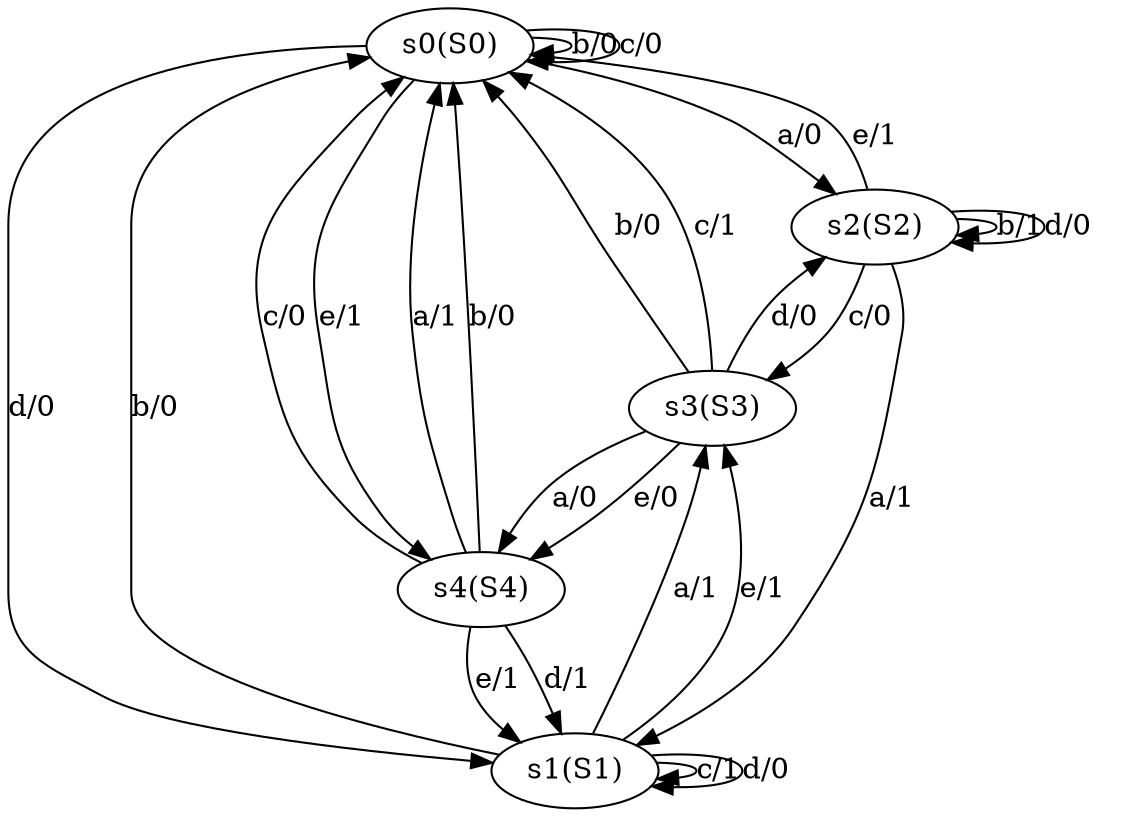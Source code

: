 digraph "generated 1" {
	s0 [label="s0(S0)"]
	s2 [label="s2(S2)"]
	s1 [label="s1(S1)"]
	s4 [label="s4(S4)"]
	s3 [label="s3(S3)"]
	s0 -> s2 [label="a/0"]
	s0 -> s0 [label="b/0"]
	s0 -> s0 [label="c/0"]
	s0 -> s1 [label="d/0"]
	s0 -> s4 [label="e/1"]
	s1 -> s3 [label="a/1"]
	s1 -> s0 [label="b/0"]
	s1 -> s1 [label="c/1"]
	s1 -> s1 [label="d/0"]
	s1 -> s3 [label="e/1"]
	s2 -> s1 [label="a/1"]
	s2 -> s2 [label="b/1"]
	s2 -> s3 [label="c/0"]
	s2 -> s2 [label="d/0"]
	s2 -> s0 [label="e/1"]
	s3 -> s4 [label="a/0"]
	s3 -> s0 [label="b/0"]
	s3 -> s0 [label="c/1"]
	s3 -> s2 [label="d/0"]
	s3 -> s4 [label="e/0"]
	s4 -> s0 [label="a/1"]
	s4 -> s0 [label="b/0"]
	s4 -> s0 [label="c/0"]
	s4 -> s1 [label="d/1"]
	s4 -> s1 [label="e/1"]
}
